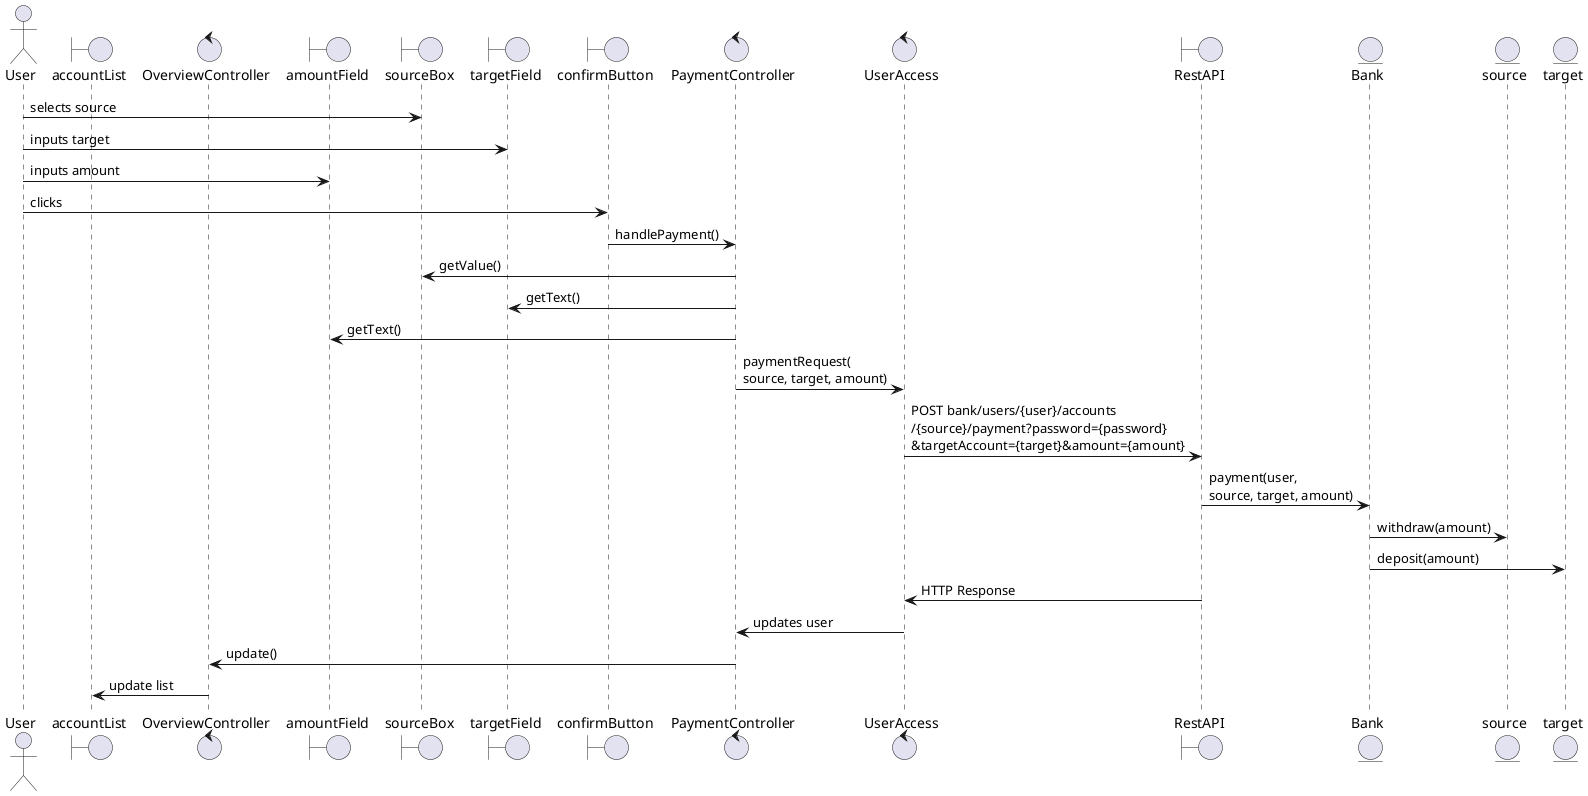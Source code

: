 @startuml payment
actor User
boundary accountList
control OverviewController
boundary amountField
boundary sourceBox
boundary targetField
boundary confirmButton
control PaymentController
control UserAccess
boundary RestAPI
entity Bank
entity source
entity target

User -> sourceBox : selects source
User -> targetField : inputs target
User -> amountField : inputs amount
User -> confirmButton : clicks

confirmButton -> PaymentController : handlePayment()
PaymentController -> sourceBox : getValue()
PaymentController -> targetField : getText()
PaymentController -> amountField : getText()
PaymentController -> UserAccess : paymentRequest(\nsource, target, amount)
UserAccess -> RestAPI : POST bank/users/{user}/accounts\n/{source}/payment?password={password}\n&targetAccount={target}&amount={amount}
RestAPI -> Bank: payment(user, \nsource, target, amount)
Bank -> source : withdraw(amount)
Bank -> target : deposit(amount)
RestAPI -> UserAccess : HTTP Response
UserAccess -> PaymentController : updates user
PaymentController -> OverviewController : update()
OverviewController -> accountList : update list
@enduml
